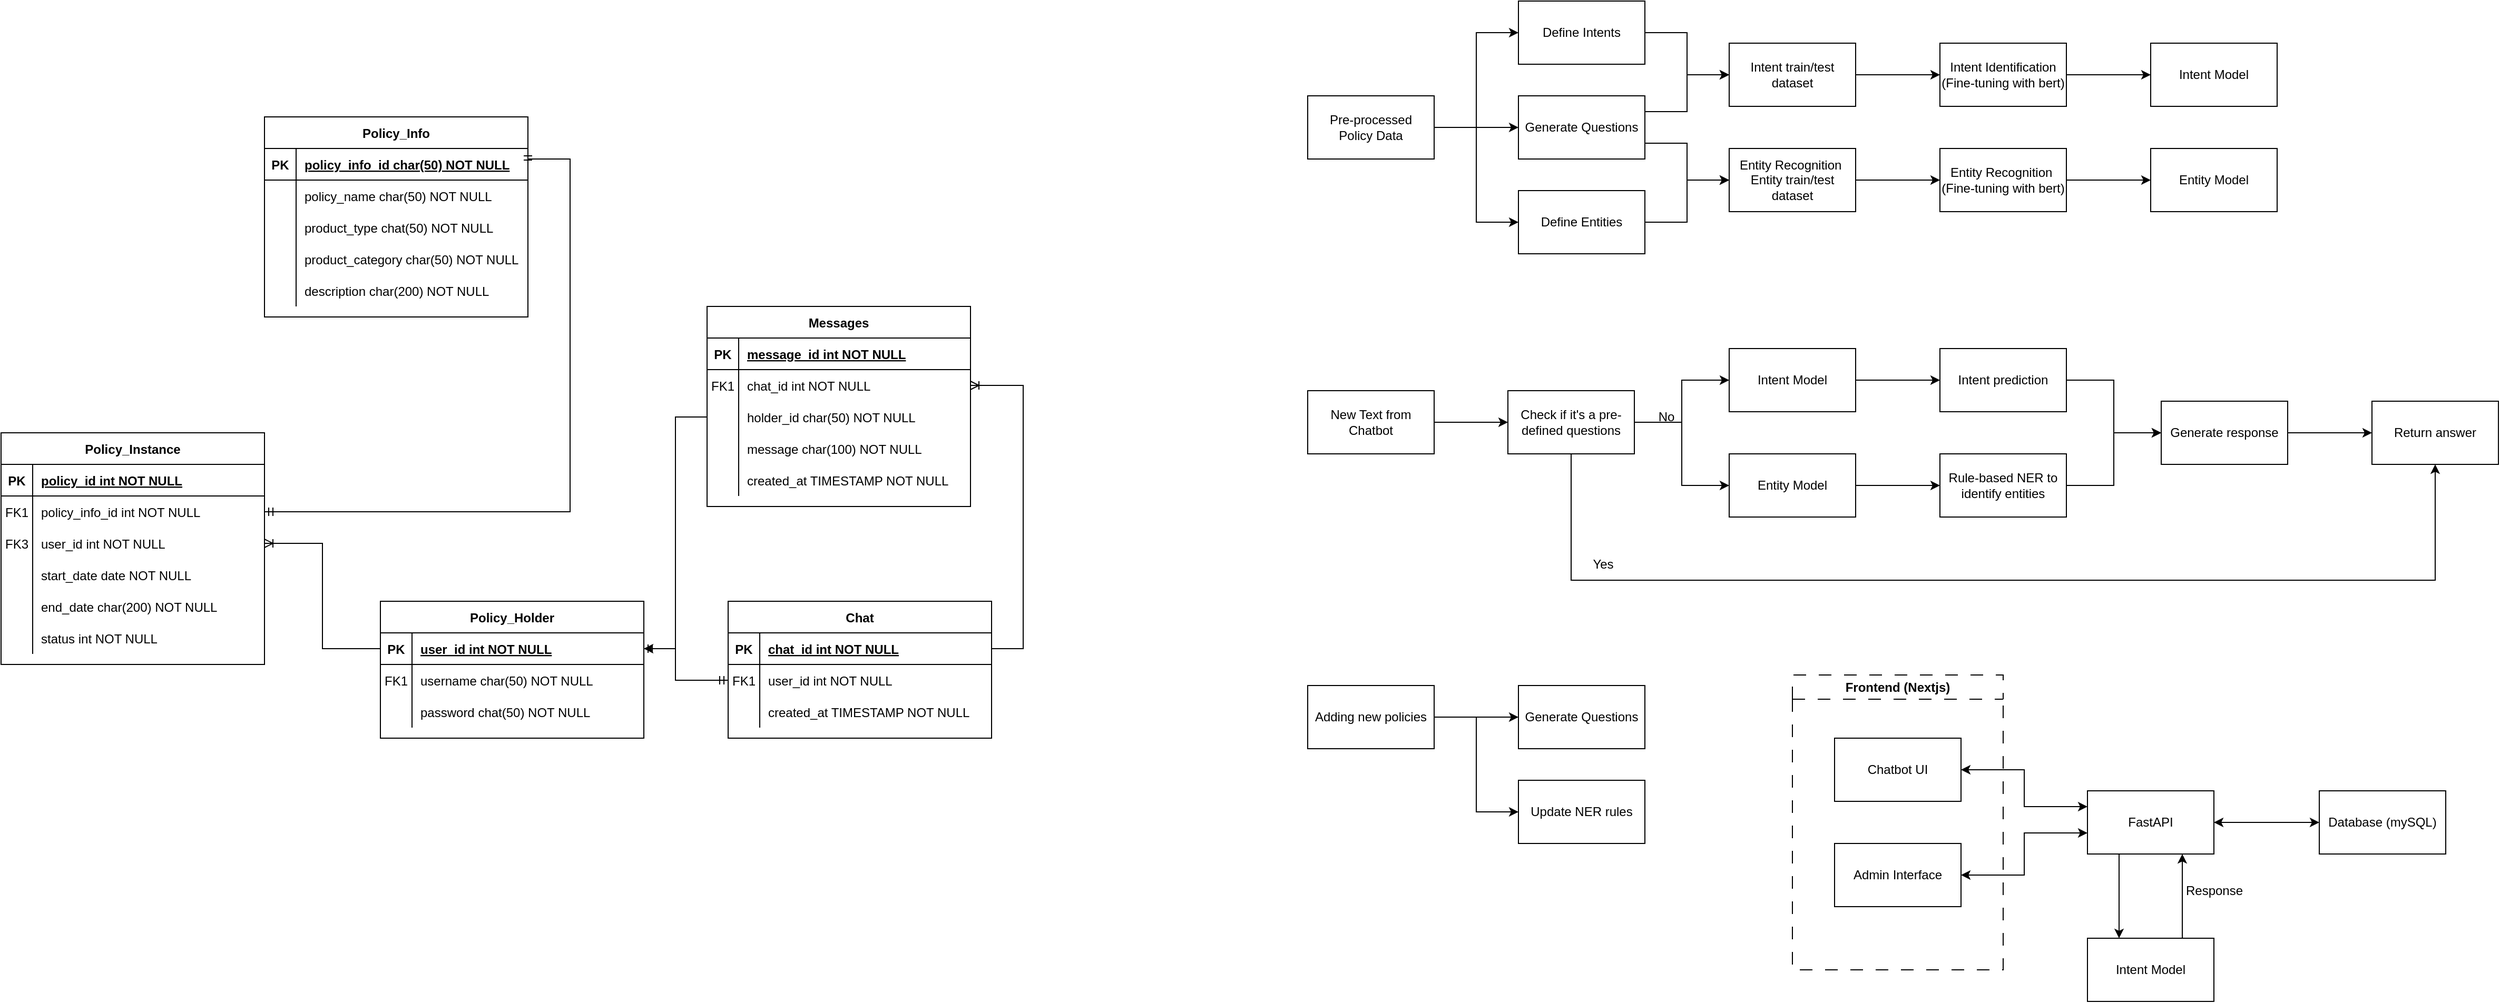 <mxfile version="24.6.4" type="device">
  <diagram id="R2lEEEUBdFMjLlhIrx00" name="Page-1">
    <mxGraphModel dx="1434" dy="884" grid="1" gridSize="10" guides="1" tooltips="1" connect="1" arrows="1" fold="1" page="1" pageScale="1" pageWidth="3300" pageHeight="4681" math="0" shadow="0" extFonts="Permanent Marker^https://fonts.googleapis.com/css?family=Permanent+Marker">
      <root>
        <mxCell id="0" />
        <mxCell id="1" parent="0" />
        <mxCell id="C-vyLk0tnHw3VtMMgP7b-2" value="Chat" style="shape=table;startSize=30;container=1;collapsible=1;childLayout=tableLayout;fixedRows=1;rowLines=0;fontStyle=1;align=center;resizeLast=1;" parent="1" vertex="1">
          <mxGeometry x="850" y="680" width="250" height="130" as="geometry" />
        </mxCell>
        <mxCell id="C-vyLk0tnHw3VtMMgP7b-3" value="" style="shape=partialRectangle;collapsible=0;dropTarget=0;pointerEvents=0;fillColor=none;points=[[0,0.5],[1,0.5]];portConstraint=eastwest;top=0;left=0;right=0;bottom=1;" parent="C-vyLk0tnHw3VtMMgP7b-2" vertex="1">
          <mxGeometry y="30" width="250" height="30" as="geometry" />
        </mxCell>
        <mxCell id="C-vyLk0tnHw3VtMMgP7b-4" value="PK" style="shape=partialRectangle;overflow=hidden;connectable=0;fillColor=none;top=0;left=0;bottom=0;right=0;fontStyle=1;" parent="C-vyLk0tnHw3VtMMgP7b-3" vertex="1">
          <mxGeometry width="30" height="30" as="geometry">
            <mxRectangle width="30" height="30" as="alternateBounds" />
          </mxGeometry>
        </mxCell>
        <mxCell id="C-vyLk0tnHw3VtMMgP7b-5" value="chat_id int NOT NULL " style="shape=partialRectangle;overflow=hidden;connectable=0;fillColor=none;top=0;left=0;bottom=0;right=0;align=left;spacingLeft=6;fontStyle=5;" parent="C-vyLk0tnHw3VtMMgP7b-3" vertex="1">
          <mxGeometry x="30" width="220" height="30" as="geometry">
            <mxRectangle width="220" height="30" as="alternateBounds" />
          </mxGeometry>
        </mxCell>
        <mxCell id="C-vyLk0tnHw3VtMMgP7b-6" value="" style="shape=partialRectangle;collapsible=0;dropTarget=0;pointerEvents=0;fillColor=none;points=[[0,0.5],[1,0.5]];portConstraint=eastwest;top=0;left=0;right=0;bottom=0;" parent="C-vyLk0tnHw3VtMMgP7b-2" vertex="1">
          <mxGeometry y="60" width="250" height="30" as="geometry" />
        </mxCell>
        <mxCell id="C-vyLk0tnHw3VtMMgP7b-7" value="FK1" style="shape=partialRectangle;overflow=hidden;connectable=0;fillColor=none;top=0;left=0;bottom=0;right=0;" parent="C-vyLk0tnHw3VtMMgP7b-6" vertex="1">
          <mxGeometry width="30" height="30" as="geometry">
            <mxRectangle width="30" height="30" as="alternateBounds" />
          </mxGeometry>
        </mxCell>
        <mxCell id="C-vyLk0tnHw3VtMMgP7b-8" value="user_id int NOT NULL" style="shape=partialRectangle;overflow=hidden;connectable=0;fillColor=none;top=0;left=0;bottom=0;right=0;align=left;spacingLeft=6;" parent="C-vyLk0tnHw3VtMMgP7b-6" vertex="1">
          <mxGeometry x="30" width="220" height="30" as="geometry">
            <mxRectangle width="220" height="30" as="alternateBounds" />
          </mxGeometry>
        </mxCell>
        <mxCell id="C-vyLk0tnHw3VtMMgP7b-9" value="" style="shape=partialRectangle;collapsible=0;dropTarget=0;pointerEvents=0;fillColor=none;points=[[0,0.5],[1,0.5]];portConstraint=eastwest;top=0;left=0;right=0;bottom=0;" parent="C-vyLk0tnHw3VtMMgP7b-2" vertex="1">
          <mxGeometry y="90" width="250" height="30" as="geometry" />
        </mxCell>
        <mxCell id="C-vyLk0tnHw3VtMMgP7b-10" value="" style="shape=partialRectangle;overflow=hidden;connectable=0;fillColor=none;top=0;left=0;bottom=0;right=0;" parent="C-vyLk0tnHw3VtMMgP7b-9" vertex="1">
          <mxGeometry width="30" height="30" as="geometry">
            <mxRectangle width="30" height="30" as="alternateBounds" />
          </mxGeometry>
        </mxCell>
        <mxCell id="C-vyLk0tnHw3VtMMgP7b-11" value="created_at TIMESTAMP NOT NULL" style="shape=partialRectangle;overflow=hidden;connectable=0;fillColor=none;top=0;left=0;bottom=0;right=0;align=left;spacingLeft=6;" parent="C-vyLk0tnHw3VtMMgP7b-9" vertex="1">
          <mxGeometry x="30" width="220" height="30" as="geometry">
            <mxRectangle width="220" height="30" as="alternateBounds" />
          </mxGeometry>
        </mxCell>
        <mxCell id="C-vyLk0tnHw3VtMMgP7b-13" value="Policy_Info" style="shape=table;startSize=30;container=1;collapsible=1;childLayout=tableLayout;fixedRows=1;rowLines=0;fontStyle=1;align=center;resizeLast=1;" parent="1" vertex="1">
          <mxGeometry x="410" y="220" width="250" height="190" as="geometry" />
        </mxCell>
        <mxCell id="C-vyLk0tnHw3VtMMgP7b-14" value="" style="shape=partialRectangle;collapsible=0;dropTarget=0;pointerEvents=0;fillColor=none;points=[[0,0.5],[1,0.5]];portConstraint=eastwest;top=0;left=0;right=0;bottom=1;" parent="C-vyLk0tnHw3VtMMgP7b-13" vertex="1">
          <mxGeometry y="30" width="250" height="30" as="geometry" />
        </mxCell>
        <mxCell id="C-vyLk0tnHw3VtMMgP7b-15" value="PK" style="shape=partialRectangle;overflow=hidden;connectable=0;fillColor=none;top=0;left=0;bottom=0;right=0;fontStyle=1;" parent="C-vyLk0tnHw3VtMMgP7b-14" vertex="1">
          <mxGeometry width="30" height="30" as="geometry">
            <mxRectangle width="30" height="30" as="alternateBounds" />
          </mxGeometry>
        </mxCell>
        <mxCell id="C-vyLk0tnHw3VtMMgP7b-16" value="policy_info_id char(50) NOT NULL " style="shape=partialRectangle;overflow=hidden;connectable=0;fillColor=none;top=0;left=0;bottom=0;right=0;align=left;spacingLeft=6;fontStyle=5;" parent="C-vyLk0tnHw3VtMMgP7b-14" vertex="1">
          <mxGeometry x="30" width="220" height="30" as="geometry">
            <mxRectangle width="220" height="30" as="alternateBounds" />
          </mxGeometry>
        </mxCell>
        <mxCell id="QQcWbSrSTYPWss5So1hY-4" value="" style="shape=partialRectangle;collapsible=0;dropTarget=0;pointerEvents=0;fillColor=none;points=[[0,0.5],[1,0.5]];portConstraint=eastwest;top=0;left=0;right=0;bottom=0;" parent="C-vyLk0tnHw3VtMMgP7b-13" vertex="1">
          <mxGeometry y="60" width="250" height="30" as="geometry" />
        </mxCell>
        <mxCell id="QQcWbSrSTYPWss5So1hY-5" value="" style="shape=partialRectangle;overflow=hidden;connectable=0;fillColor=none;top=0;left=0;bottom=0;right=0;" parent="QQcWbSrSTYPWss5So1hY-4" vertex="1">
          <mxGeometry width="30" height="30" as="geometry">
            <mxRectangle width="30" height="30" as="alternateBounds" />
          </mxGeometry>
        </mxCell>
        <mxCell id="QQcWbSrSTYPWss5So1hY-6" value="policy_name char(50) NOT NULL" style="shape=partialRectangle;overflow=hidden;connectable=0;fillColor=none;top=0;left=0;bottom=0;right=0;align=left;spacingLeft=6;" parent="QQcWbSrSTYPWss5So1hY-4" vertex="1">
          <mxGeometry x="30" width="220" height="30" as="geometry">
            <mxRectangle width="220" height="30" as="alternateBounds" />
          </mxGeometry>
        </mxCell>
        <mxCell id="8iIFc1JQpP_ODSv0tzht-44" value="" style="shape=partialRectangle;collapsible=0;dropTarget=0;pointerEvents=0;fillColor=none;points=[[0,0.5],[1,0.5]];portConstraint=eastwest;top=0;left=0;right=0;bottom=0;" parent="C-vyLk0tnHw3VtMMgP7b-13" vertex="1">
          <mxGeometry y="90" width="250" height="30" as="geometry" />
        </mxCell>
        <mxCell id="8iIFc1JQpP_ODSv0tzht-45" value="" style="shape=partialRectangle;overflow=hidden;connectable=0;fillColor=none;top=0;left=0;bottom=0;right=0;" parent="8iIFc1JQpP_ODSv0tzht-44" vertex="1">
          <mxGeometry width="30" height="30" as="geometry">
            <mxRectangle width="30" height="30" as="alternateBounds" />
          </mxGeometry>
        </mxCell>
        <mxCell id="8iIFc1JQpP_ODSv0tzht-46" value="product_type chat(50) NOT NULL" style="shape=partialRectangle;overflow=hidden;connectable=0;fillColor=none;top=0;left=0;bottom=0;right=0;align=left;spacingLeft=6;" parent="8iIFc1JQpP_ODSv0tzht-44" vertex="1">
          <mxGeometry x="30" width="220" height="30" as="geometry">
            <mxRectangle width="220" height="30" as="alternateBounds" />
          </mxGeometry>
        </mxCell>
        <mxCell id="C-vyLk0tnHw3VtMMgP7b-20" value="" style="shape=partialRectangle;collapsible=0;dropTarget=0;pointerEvents=0;fillColor=none;points=[[0,0.5],[1,0.5]];portConstraint=eastwest;top=0;left=0;right=0;bottom=0;" parent="C-vyLk0tnHw3VtMMgP7b-13" vertex="1">
          <mxGeometry y="120" width="250" height="30" as="geometry" />
        </mxCell>
        <mxCell id="C-vyLk0tnHw3VtMMgP7b-21" value="" style="shape=partialRectangle;overflow=hidden;connectable=0;fillColor=none;top=0;left=0;bottom=0;right=0;" parent="C-vyLk0tnHw3VtMMgP7b-20" vertex="1">
          <mxGeometry width="30" height="30" as="geometry">
            <mxRectangle width="30" height="30" as="alternateBounds" />
          </mxGeometry>
        </mxCell>
        <mxCell id="C-vyLk0tnHw3VtMMgP7b-22" value="product_category char(50) NOT NULL" style="shape=partialRectangle;overflow=hidden;connectable=0;fillColor=none;top=0;left=0;bottom=0;right=0;align=left;spacingLeft=6;" parent="C-vyLk0tnHw3VtMMgP7b-20" vertex="1">
          <mxGeometry x="30" width="220" height="30" as="geometry">
            <mxRectangle width="220" height="30" as="alternateBounds" />
          </mxGeometry>
        </mxCell>
        <mxCell id="QQcWbSrSTYPWss5So1hY-7" value="" style="shape=partialRectangle;collapsible=0;dropTarget=0;pointerEvents=0;fillColor=none;points=[[0,0.5],[1,0.5]];portConstraint=eastwest;top=0;left=0;right=0;bottom=0;" parent="C-vyLk0tnHw3VtMMgP7b-13" vertex="1">
          <mxGeometry y="150" width="250" height="30" as="geometry" />
        </mxCell>
        <mxCell id="QQcWbSrSTYPWss5So1hY-8" value="" style="shape=partialRectangle;overflow=hidden;connectable=0;fillColor=none;top=0;left=0;bottom=0;right=0;" parent="QQcWbSrSTYPWss5So1hY-7" vertex="1">
          <mxGeometry width="30" height="30" as="geometry">
            <mxRectangle width="30" height="30" as="alternateBounds" />
          </mxGeometry>
        </mxCell>
        <mxCell id="QQcWbSrSTYPWss5So1hY-9" value="description char(200) NOT NULL" style="shape=partialRectangle;overflow=hidden;connectable=0;fillColor=none;top=0;left=0;bottom=0;right=0;align=left;spacingLeft=6;" parent="QQcWbSrSTYPWss5So1hY-7" vertex="1">
          <mxGeometry x="30" width="220" height="30" as="geometry">
            <mxRectangle width="220" height="30" as="alternateBounds" />
          </mxGeometry>
        </mxCell>
        <mxCell id="QQcWbSrSTYPWss5So1hY-76" value="Policy_Instance" style="shape=table;startSize=30;container=1;collapsible=1;childLayout=tableLayout;fixedRows=1;rowLines=0;fontStyle=1;align=center;resizeLast=1;" parent="1" vertex="1">
          <mxGeometry x="160" y="520" width="250" height="220" as="geometry" />
        </mxCell>
        <mxCell id="QQcWbSrSTYPWss5So1hY-77" value="" style="shape=partialRectangle;collapsible=0;dropTarget=0;pointerEvents=0;fillColor=none;points=[[0,0.5],[1,0.5]];portConstraint=eastwest;top=0;left=0;right=0;bottom=1;" parent="QQcWbSrSTYPWss5So1hY-76" vertex="1">
          <mxGeometry y="30" width="250" height="30" as="geometry" />
        </mxCell>
        <mxCell id="QQcWbSrSTYPWss5So1hY-78" value="PK" style="shape=partialRectangle;overflow=hidden;connectable=0;fillColor=none;top=0;left=0;bottom=0;right=0;fontStyle=1;" parent="QQcWbSrSTYPWss5So1hY-77" vertex="1">
          <mxGeometry width="30" height="30" as="geometry">
            <mxRectangle width="30" height="30" as="alternateBounds" />
          </mxGeometry>
        </mxCell>
        <mxCell id="QQcWbSrSTYPWss5So1hY-79" value="policy_id int NOT NULL " style="shape=partialRectangle;overflow=hidden;connectable=0;fillColor=none;top=0;left=0;bottom=0;right=0;align=left;spacingLeft=6;fontStyle=5;" parent="QQcWbSrSTYPWss5So1hY-77" vertex="1">
          <mxGeometry x="30" width="220" height="30" as="geometry">
            <mxRectangle width="220" height="30" as="alternateBounds" />
          </mxGeometry>
        </mxCell>
        <mxCell id="QQcWbSrSTYPWss5So1hY-80" value="" style="shape=partialRectangle;collapsible=0;dropTarget=0;pointerEvents=0;fillColor=none;points=[[0,0.5],[1,0.5]];portConstraint=eastwest;top=0;left=0;right=0;bottom=0;" parent="QQcWbSrSTYPWss5So1hY-76" vertex="1">
          <mxGeometry y="60" width="250" height="30" as="geometry" />
        </mxCell>
        <mxCell id="QQcWbSrSTYPWss5So1hY-81" value="FK1" style="shape=partialRectangle;overflow=hidden;connectable=0;fillColor=none;top=0;left=0;bottom=0;right=0;" parent="QQcWbSrSTYPWss5So1hY-80" vertex="1">
          <mxGeometry width="30" height="30" as="geometry">
            <mxRectangle width="30" height="30" as="alternateBounds" />
          </mxGeometry>
        </mxCell>
        <mxCell id="QQcWbSrSTYPWss5So1hY-82" value="policy_info_id int NOT NULL" style="shape=partialRectangle;overflow=hidden;connectable=0;fillColor=none;top=0;left=0;bottom=0;right=0;align=left;spacingLeft=6;" parent="QQcWbSrSTYPWss5So1hY-80" vertex="1">
          <mxGeometry x="30" width="220" height="30" as="geometry">
            <mxRectangle width="220" height="30" as="alternateBounds" />
          </mxGeometry>
        </mxCell>
        <mxCell id="QQcWbSrSTYPWss5So1hY-95" value="" style="shape=partialRectangle;collapsible=0;dropTarget=0;pointerEvents=0;fillColor=none;points=[[0,0.5],[1,0.5]];portConstraint=eastwest;top=0;left=0;right=0;bottom=0;" parent="QQcWbSrSTYPWss5So1hY-76" vertex="1">
          <mxGeometry y="90" width="250" height="30" as="geometry" />
        </mxCell>
        <mxCell id="QQcWbSrSTYPWss5So1hY-96" value="FK3" style="shape=partialRectangle;overflow=hidden;connectable=0;fillColor=none;top=0;left=0;bottom=0;right=0;" parent="QQcWbSrSTYPWss5So1hY-95" vertex="1">
          <mxGeometry width="30" height="30" as="geometry">
            <mxRectangle width="30" height="30" as="alternateBounds" />
          </mxGeometry>
        </mxCell>
        <mxCell id="QQcWbSrSTYPWss5So1hY-97" value="user_id int NOT NULL" style="shape=partialRectangle;overflow=hidden;connectable=0;fillColor=none;top=0;left=0;bottom=0;right=0;align=left;spacingLeft=6;" parent="QQcWbSrSTYPWss5So1hY-95" vertex="1">
          <mxGeometry x="30" width="220" height="30" as="geometry">
            <mxRectangle width="220" height="30" as="alternateBounds" />
          </mxGeometry>
        </mxCell>
        <mxCell id="QQcWbSrSTYPWss5So1hY-86" value="" style="shape=partialRectangle;collapsible=0;dropTarget=0;pointerEvents=0;fillColor=none;points=[[0,0.5],[1,0.5]];portConstraint=eastwest;top=0;left=0;right=0;bottom=0;" parent="QQcWbSrSTYPWss5So1hY-76" vertex="1">
          <mxGeometry y="120" width="250" height="30" as="geometry" />
        </mxCell>
        <mxCell id="QQcWbSrSTYPWss5So1hY-87" value="" style="shape=partialRectangle;overflow=hidden;connectable=0;fillColor=none;top=0;left=0;bottom=0;right=0;" parent="QQcWbSrSTYPWss5So1hY-86" vertex="1">
          <mxGeometry width="30" height="30" as="geometry">
            <mxRectangle width="30" height="30" as="alternateBounds" />
          </mxGeometry>
        </mxCell>
        <mxCell id="QQcWbSrSTYPWss5So1hY-88" value="start_date date NOT NULL" style="shape=partialRectangle;overflow=hidden;connectable=0;fillColor=none;top=0;left=0;bottom=0;right=0;align=left;spacingLeft=6;" parent="QQcWbSrSTYPWss5So1hY-86" vertex="1">
          <mxGeometry x="30" width="220" height="30" as="geometry">
            <mxRectangle width="220" height="30" as="alternateBounds" />
          </mxGeometry>
        </mxCell>
        <mxCell id="QQcWbSrSTYPWss5So1hY-89" value="" style="shape=partialRectangle;collapsible=0;dropTarget=0;pointerEvents=0;fillColor=none;points=[[0,0.5],[1,0.5]];portConstraint=eastwest;top=0;left=0;right=0;bottom=0;" parent="QQcWbSrSTYPWss5So1hY-76" vertex="1">
          <mxGeometry y="150" width="250" height="30" as="geometry" />
        </mxCell>
        <mxCell id="QQcWbSrSTYPWss5So1hY-90" value="" style="shape=partialRectangle;overflow=hidden;connectable=0;fillColor=none;top=0;left=0;bottom=0;right=0;" parent="QQcWbSrSTYPWss5So1hY-89" vertex="1">
          <mxGeometry width="30" height="30" as="geometry">
            <mxRectangle width="30" height="30" as="alternateBounds" />
          </mxGeometry>
        </mxCell>
        <mxCell id="QQcWbSrSTYPWss5So1hY-91" value="end_date char(200) NOT NULL" style="shape=partialRectangle;overflow=hidden;connectable=0;fillColor=none;top=0;left=0;bottom=0;right=0;align=left;spacingLeft=6;" parent="QQcWbSrSTYPWss5So1hY-89" vertex="1">
          <mxGeometry x="30" width="220" height="30" as="geometry">
            <mxRectangle width="220" height="30" as="alternateBounds" />
          </mxGeometry>
        </mxCell>
        <mxCell id="QQcWbSrSTYPWss5So1hY-92" value="" style="shape=partialRectangle;collapsible=0;dropTarget=0;pointerEvents=0;fillColor=none;points=[[0,0.5],[1,0.5]];portConstraint=eastwest;top=0;left=0;right=0;bottom=0;" parent="QQcWbSrSTYPWss5So1hY-76" vertex="1">
          <mxGeometry y="180" width="250" height="30" as="geometry" />
        </mxCell>
        <mxCell id="QQcWbSrSTYPWss5So1hY-93" value="" style="shape=partialRectangle;overflow=hidden;connectable=0;fillColor=none;top=0;left=0;bottom=0;right=0;" parent="QQcWbSrSTYPWss5So1hY-92" vertex="1">
          <mxGeometry width="30" height="30" as="geometry">
            <mxRectangle width="30" height="30" as="alternateBounds" />
          </mxGeometry>
        </mxCell>
        <mxCell id="QQcWbSrSTYPWss5So1hY-94" value="status int NOT NULL" style="shape=partialRectangle;overflow=hidden;connectable=0;fillColor=none;top=0;left=0;bottom=0;right=0;align=left;spacingLeft=6;" parent="QQcWbSrSTYPWss5So1hY-92" vertex="1">
          <mxGeometry x="30" width="220" height="30" as="geometry">
            <mxRectangle width="220" height="30" as="alternateBounds" />
          </mxGeometry>
        </mxCell>
        <mxCell id="QQcWbSrSTYPWss5So1hY-98" value="Policy_Holder" style="shape=table;startSize=30;container=1;collapsible=1;childLayout=tableLayout;fixedRows=1;rowLines=0;fontStyle=1;align=center;resizeLast=1;" parent="1" vertex="1">
          <mxGeometry x="520" y="680" width="250" height="130" as="geometry" />
        </mxCell>
        <mxCell id="QQcWbSrSTYPWss5So1hY-99" value="" style="shape=partialRectangle;collapsible=0;dropTarget=0;pointerEvents=0;fillColor=none;points=[[0,0.5],[1,0.5]];portConstraint=eastwest;top=0;left=0;right=0;bottom=1;" parent="QQcWbSrSTYPWss5So1hY-98" vertex="1">
          <mxGeometry y="30" width="250" height="30" as="geometry" />
        </mxCell>
        <mxCell id="QQcWbSrSTYPWss5So1hY-100" value="PK" style="shape=partialRectangle;overflow=hidden;connectable=0;fillColor=none;top=0;left=0;bottom=0;right=0;fontStyle=1;" parent="QQcWbSrSTYPWss5So1hY-99" vertex="1">
          <mxGeometry width="30" height="30" as="geometry">
            <mxRectangle width="30" height="30" as="alternateBounds" />
          </mxGeometry>
        </mxCell>
        <mxCell id="QQcWbSrSTYPWss5So1hY-101" value="user_id int NOT NULL " style="shape=partialRectangle;overflow=hidden;connectable=0;fillColor=none;top=0;left=0;bottom=0;right=0;align=left;spacingLeft=6;fontStyle=5;" parent="QQcWbSrSTYPWss5So1hY-99" vertex="1">
          <mxGeometry x="30" width="220" height="30" as="geometry">
            <mxRectangle width="220" height="30" as="alternateBounds" />
          </mxGeometry>
        </mxCell>
        <mxCell id="QQcWbSrSTYPWss5So1hY-102" value="" style="shape=partialRectangle;collapsible=0;dropTarget=0;pointerEvents=0;fillColor=none;points=[[0,0.5],[1,0.5]];portConstraint=eastwest;top=0;left=0;right=0;bottom=0;" parent="QQcWbSrSTYPWss5So1hY-98" vertex="1">
          <mxGeometry y="60" width="250" height="30" as="geometry" />
        </mxCell>
        <mxCell id="QQcWbSrSTYPWss5So1hY-103" value="FK1" style="shape=partialRectangle;overflow=hidden;connectable=0;fillColor=none;top=0;left=0;bottom=0;right=0;" parent="QQcWbSrSTYPWss5So1hY-102" vertex="1">
          <mxGeometry width="30" height="30" as="geometry">
            <mxRectangle width="30" height="30" as="alternateBounds" />
          </mxGeometry>
        </mxCell>
        <mxCell id="QQcWbSrSTYPWss5So1hY-104" value="username char(50) NOT NULL" style="shape=partialRectangle;overflow=hidden;connectable=0;fillColor=none;top=0;left=0;bottom=0;right=0;align=left;spacingLeft=6;" parent="QQcWbSrSTYPWss5So1hY-102" vertex="1">
          <mxGeometry x="30" width="220" height="30" as="geometry">
            <mxRectangle width="220" height="30" as="alternateBounds" />
          </mxGeometry>
        </mxCell>
        <mxCell id="QQcWbSrSTYPWss5So1hY-105" value="" style="shape=partialRectangle;collapsible=0;dropTarget=0;pointerEvents=0;fillColor=none;points=[[0,0.5],[1,0.5]];portConstraint=eastwest;top=0;left=0;right=0;bottom=0;" parent="QQcWbSrSTYPWss5So1hY-98" vertex="1">
          <mxGeometry y="90" width="250" height="30" as="geometry" />
        </mxCell>
        <mxCell id="QQcWbSrSTYPWss5So1hY-106" value="" style="shape=partialRectangle;overflow=hidden;connectable=0;fillColor=none;top=0;left=0;bottom=0;right=0;" parent="QQcWbSrSTYPWss5So1hY-105" vertex="1">
          <mxGeometry width="30" height="30" as="geometry">
            <mxRectangle width="30" height="30" as="alternateBounds" />
          </mxGeometry>
        </mxCell>
        <mxCell id="QQcWbSrSTYPWss5So1hY-107" value="password chat(50) NOT NULL" style="shape=partialRectangle;overflow=hidden;connectable=0;fillColor=none;top=0;left=0;bottom=0;right=0;align=left;spacingLeft=6;" parent="QQcWbSrSTYPWss5So1hY-105" vertex="1">
          <mxGeometry x="30" width="220" height="30" as="geometry">
            <mxRectangle width="220" height="30" as="alternateBounds" />
          </mxGeometry>
        </mxCell>
        <mxCell id="QQcWbSrSTYPWss5So1hY-122" value="" style="edgeStyle=orthogonalEdgeStyle;fontSize=12;html=1;endArrow=ERmandOne;startArrow=ERmandOne;rounded=0;entryX=1;entryY=0.5;entryDx=0;entryDy=0;exitX=1;exitY=0.5;exitDx=0;exitDy=0;" parent="1" source="QQcWbSrSTYPWss5So1hY-80" target="C-vyLk0tnHw3VtMMgP7b-14" edge="1">
          <mxGeometry width="100" height="100" relative="1" as="geometry">
            <mxPoint x="560" y="610" as="sourcePoint" />
            <mxPoint x="520" y="480" as="targetPoint" />
            <Array as="points">
              <mxPoint x="700" y="595" />
              <mxPoint x="700" y="260" />
              <mxPoint x="660" y="260" />
            </Array>
          </mxGeometry>
        </mxCell>
        <mxCell id="QQcWbSrSTYPWss5So1hY-127" value="" style="edgeStyle=orthogonalEdgeStyle;fontSize=12;html=1;endArrow=ERoneToMany;rounded=0;exitX=0;exitY=0.5;exitDx=0;exitDy=0;entryX=1;entryY=0.5;entryDx=0;entryDy=0;" parent="1" source="QQcWbSrSTYPWss5So1hY-99" target="QQcWbSrSTYPWss5So1hY-95" edge="1">
          <mxGeometry width="100" height="100" relative="1" as="geometry">
            <mxPoint x="830" y="550" as="sourcePoint" />
            <mxPoint x="520" y="480" as="targetPoint" />
          </mxGeometry>
        </mxCell>
        <mxCell id="QQcWbSrSTYPWss5So1hY-129" value="Messages" style="shape=table;startSize=30;container=1;collapsible=1;childLayout=tableLayout;fixedRows=1;rowLines=0;fontStyle=1;align=center;resizeLast=1;" parent="1" vertex="1">
          <mxGeometry x="830" y="400" width="250" height="190" as="geometry" />
        </mxCell>
        <mxCell id="QQcWbSrSTYPWss5So1hY-130" value="" style="shape=partialRectangle;collapsible=0;dropTarget=0;pointerEvents=0;fillColor=none;points=[[0,0.5],[1,0.5]];portConstraint=eastwest;top=0;left=0;right=0;bottom=1;" parent="QQcWbSrSTYPWss5So1hY-129" vertex="1">
          <mxGeometry y="30" width="250" height="30" as="geometry" />
        </mxCell>
        <mxCell id="QQcWbSrSTYPWss5So1hY-131" value="PK" style="shape=partialRectangle;overflow=hidden;connectable=0;fillColor=none;top=0;left=0;bottom=0;right=0;fontStyle=1;" parent="QQcWbSrSTYPWss5So1hY-130" vertex="1">
          <mxGeometry width="30" height="30" as="geometry">
            <mxRectangle width="30" height="30" as="alternateBounds" />
          </mxGeometry>
        </mxCell>
        <mxCell id="QQcWbSrSTYPWss5So1hY-132" value="message_id int NOT NULL " style="shape=partialRectangle;overflow=hidden;connectable=0;fillColor=none;top=0;left=0;bottom=0;right=0;align=left;spacingLeft=6;fontStyle=5;" parent="QQcWbSrSTYPWss5So1hY-130" vertex="1">
          <mxGeometry x="30" width="220" height="30" as="geometry">
            <mxRectangle width="220" height="30" as="alternateBounds" />
          </mxGeometry>
        </mxCell>
        <mxCell id="QQcWbSrSTYPWss5So1hY-139" value="" style="shape=partialRectangle;collapsible=0;dropTarget=0;pointerEvents=0;fillColor=none;points=[[0,0.5],[1,0.5]];portConstraint=eastwest;top=0;left=0;right=0;bottom=0;" parent="QQcWbSrSTYPWss5So1hY-129" vertex="1">
          <mxGeometry y="60" width="250" height="30" as="geometry" />
        </mxCell>
        <mxCell id="QQcWbSrSTYPWss5So1hY-140" value="FK1" style="shape=partialRectangle;overflow=hidden;connectable=0;fillColor=none;top=0;left=0;bottom=0;right=0;" parent="QQcWbSrSTYPWss5So1hY-139" vertex="1">
          <mxGeometry width="30" height="30" as="geometry">
            <mxRectangle width="30" height="30" as="alternateBounds" />
          </mxGeometry>
        </mxCell>
        <mxCell id="QQcWbSrSTYPWss5So1hY-141" value="chat_id int NOT NULL" style="shape=partialRectangle;overflow=hidden;connectable=0;fillColor=none;top=0;left=0;bottom=0;right=0;align=left;spacingLeft=6;" parent="QQcWbSrSTYPWss5So1hY-139" vertex="1">
          <mxGeometry x="30" width="220" height="30" as="geometry">
            <mxRectangle width="220" height="30" as="alternateBounds" />
          </mxGeometry>
        </mxCell>
        <mxCell id="fQCCqP_j_ZcTPxYdWNwy-1" value="" style="shape=partialRectangle;collapsible=0;dropTarget=0;pointerEvents=0;fillColor=none;points=[[0,0.5],[1,0.5]];portConstraint=eastwest;top=0;left=0;right=0;bottom=0;" parent="QQcWbSrSTYPWss5So1hY-129" vertex="1">
          <mxGeometry y="90" width="250" height="30" as="geometry" />
        </mxCell>
        <mxCell id="fQCCqP_j_ZcTPxYdWNwy-2" value="" style="shape=partialRectangle;overflow=hidden;connectable=0;fillColor=none;top=0;left=0;bottom=0;right=0;" parent="fQCCqP_j_ZcTPxYdWNwy-1" vertex="1">
          <mxGeometry width="30" height="30" as="geometry">
            <mxRectangle width="30" height="30" as="alternateBounds" />
          </mxGeometry>
        </mxCell>
        <mxCell id="fQCCqP_j_ZcTPxYdWNwy-3" value="holder_id char(50) NOT NULL" style="shape=partialRectangle;overflow=hidden;connectable=0;fillColor=none;top=0;left=0;bottom=0;right=0;align=left;spacingLeft=6;" parent="fQCCqP_j_ZcTPxYdWNwy-1" vertex="1">
          <mxGeometry x="30" width="220" height="30" as="geometry">
            <mxRectangle width="220" height="30" as="alternateBounds" />
          </mxGeometry>
        </mxCell>
        <mxCell id="QQcWbSrSTYPWss5So1hY-147" value="" style="shape=partialRectangle;collapsible=0;dropTarget=0;pointerEvents=0;fillColor=none;points=[[0,0.5],[1,0.5]];portConstraint=eastwest;top=0;left=0;right=0;bottom=0;" parent="QQcWbSrSTYPWss5So1hY-129" vertex="1">
          <mxGeometry y="120" width="250" height="30" as="geometry" />
        </mxCell>
        <mxCell id="QQcWbSrSTYPWss5So1hY-148" value="" style="shape=partialRectangle;overflow=hidden;connectable=0;fillColor=none;top=0;left=0;bottom=0;right=0;" parent="QQcWbSrSTYPWss5So1hY-147" vertex="1">
          <mxGeometry width="30" height="30" as="geometry">
            <mxRectangle width="30" height="30" as="alternateBounds" />
          </mxGeometry>
        </mxCell>
        <mxCell id="QQcWbSrSTYPWss5So1hY-149" value="message char(100) NOT NULL" style="shape=partialRectangle;overflow=hidden;connectable=0;fillColor=none;top=0;left=0;bottom=0;right=0;align=left;spacingLeft=6;" parent="QQcWbSrSTYPWss5So1hY-147" vertex="1">
          <mxGeometry x="30" width="220" height="30" as="geometry">
            <mxRectangle width="220" height="30" as="alternateBounds" />
          </mxGeometry>
        </mxCell>
        <mxCell id="QQcWbSrSTYPWss5So1hY-144" value="" style="shape=partialRectangle;collapsible=0;dropTarget=0;pointerEvents=0;fillColor=none;points=[[0,0.5],[1,0.5]];portConstraint=eastwest;top=0;left=0;right=0;bottom=0;" parent="QQcWbSrSTYPWss5So1hY-129" vertex="1">
          <mxGeometry y="150" width="250" height="30" as="geometry" />
        </mxCell>
        <mxCell id="QQcWbSrSTYPWss5So1hY-145" value="" style="shape=partialRectangle;overflow=hidden;connectable=0;fillColor=none;top=0;left=0;bottom=0;right=0;" parent="QQcWbSrSTYPWss5So1hY-144" vertex="1">
          <mxGeometry width="30" height="30" as="geometry">
            <mxRectangle width="30" height="30" as="alternateBounds" />
          </mxGeometry>
        </mxCell>
        <mxCell id="QQcWbSrSTYPWss5So1hY-146" value="created_at TIMESTAMP NOT NULL" style="shape=partialRectangle;overflow=hidden;connectable=0;fillColor=none;top=0;left=0;bottom=0;right=0;align=left;spacingLeft=6;" parent="QQcWbSrSTYPWss5So1hY-144" vertex="1">
          <mxGeometry x="30" width="220" height="30" as="geometry">
            <mxRectangle width="220" height="30" as="alternateBounds" />
          </mxGeometry>
        </mxCell>
        <mxCell id="QQcWbSrSTYPWss5So1hY-142" value="" style="edgeStyle=orthogonalEdgeStyle;fontSize=12;html=1;endArrow=ERmandOne;startArrow=ERmandOne;rounded=0;entryX=0;entryY=0.5;entryDx=0;entryDy=0;exitX=1;exitY=0.5;exitDx=0;exitDy=0;" parent="1" source="QQcWbSrSTYPWss5So1hY-99" target="C-vyLk0tnHw3VtMMgP7b-6" edge="1">
          <mxGeometry width="100" height="100" relative="1" as="geometry">
            <mxPoint x="420" y="580" as="sourcePoint" />
            <mxPoint x="1060" y="195" as="targetPoint" />
            <Array as="points">
              <mxPoint x="800" y="725" />
              <mxPoint x="800" y="755" />
            </Array>
          </mxGeometry>
        </mxCell>
        <mxCell id="QQcWbSrSTYPWss5So1hY-150" value="" style="edgeStyle=orthogonalEdgeStyle;fontSize=12;html=1;endArrow=ERoneToMany;rounded=0;exitX=1;exitY=0.5;exitDx=0;exitDy=0;entryX=1;entryY=0.5;entryDx=0;entryDy=0;" parent="1" source="C-vyLk0tnHw3VtMMgP7b-3" target="QQcWbSrSTYPWss5So1hY-139" edge="1">
          <mxGeometry width="100" height="100" relative="1" as="geometry">
            <mxPoint x="900" y="590" as="sourcePoint" />
            <mxPoint x="1000" y="490" as="targetPoint" />
            <Array as="points">
              <mxPoint x="1130" y="725" />
              <mxPoint x="1130" y="475" />
            </Array>
          </mxGeometry>
        </mxCell>
        <mxCell id="8iIFc1JQpP_ODSv0tzht-2" value="Frontend (Nextjs)" style="swimlane;whiteSpace=wrap;html=1;dashed=1;dashPattern=12 12;" parent="1" vertex="1">
          <mxGeometry x="1860" y="750" width="200" height="280" as="geometry" />
        </mxCell>
        <mxCell id="8iIFc1JQpP_ODSv0tzht-22" style="edgeStyle=orthogonalEdgeStyle;rounded=0;orthogonalLoop=1;jettySize=auto;html=1;exitX=0;exitY=0.5;exitDx=0;exitDy=0;entryX=1;entryY=0.5;entryDx=0;entryDy=0;" parent="1" source="fQCCqP_j_ZcTPxYdWNwy-1" target="QQcWbSrSTYPWss5So1hY-99" edge="1">
          <mxGeometry relative="1" as="geometry" />
        </mxCell>
        <mxCell id="d0eRlQI1glkHsww36Bxy-21" value="" style="edgeStyle=orthogonalEdgeStyle;rounded=0;orthogonalLoop=1;jettySize=auto;html=1;" edge="1" parent="1" source="d0eRlQI1glkHsww36Bxy-1" target="d0eRlQI1glkHsww36Bxy-20">
          <mxGeometry relative="1" as="geometry" />
        </mxCell>
        <mxCell id="d0eRlQI1glkHsww36Bxy-1" value="Intent train/test dataset" style="rounded=0;whiteSpace=wrap;html=1;" vertex="1" parent="1">
          <mxGeometry x="1800" y="150" width="120" height="60" as="geometry" />
        </mxCell>
        <mxCell id="d0eRlQI1glkHsww36Bxy-23" value="" style="edgeStyle=orthogonalEdgeStyle;rounded=0;orthogonalLoop=1;jettySize=auto;html=1;" edge="1" parent="1" source="d0eRlQI1glkHsww36Bxy-2" target="d0eRlQI1glkHsww36Bxy-22">
          <mxGeometry relative="1" as="geometry" />
        </mxCell>
        <mxCell id="d0eRlQI1glkHsww36Bxy-2" value="Entity Recognition&amp;nbsp;&lt;br&gt;Entity train/test dataset" style="rounded=0;whiteSpace=wrap;html=1;" vertex="1" parent="1">
          <mxGeometry x="1800" y="250" width="120" height="60" as="geometry" />
        </mxCell>
        <mxCell id="d0eRlQI1glkHsww36Bxy-15" style="edgeStyle=orthogonalEdgeStyle;rounded=0;orthogonalLoop=1;jettySize=auto;html=1;entryX=0;entryY=0.5;entryDx=0;entryDy=0;exitX=1;exitY=0.25;exitDx=0;exitDy=0;" edge="1" parent="1" source="d0eRlQI1glkHsww36Bxy-3" target="d0eRlQI1glkHsww36Bxy-1">
          <mxGeometry relative="1" as="geometry" />
        </mxCell>
        <mxCell id="d0eRlQI1glkHsww36Bxy-19" style="edgeStyle=orthogonalEdgeStyle;rounded=0;orthogonalLoop=1;jettySize=auto;html=1;exitX=1;exitY=0.75;exitDx=0;exitDy=0;entryX=0;entryY=0.5;entryDx=0;entryDy=0;" edge="1" parent="1" source="d0eRlQI1glkHsww36Bxy-3" target="d0eRlQI1glkHsww36Bxy-2">
          <mxGeometry relative="1" as="geometry" />
        </mxCell>
        <mxCell id="d0eRlQI1glkHsww36Bxy-3" value="Generate Questions" style="rounded=0;whiteSpace=wrap;html=1;" vertex="1" parent="1">
          <mxGeometry x="1600" y="200" width="120" height="60" as="geometry" />
        </mxCell>
        <mxCell id="d0eRlQI1glkHsww36Bxy-6" value="" style="edgeStyle=orthogonalEdgeStyle;rounded=0;orthogonalLoop=1;jettySize=auto;html=1;entryX=0;entryY=0.5;entryDx=0;entryDy=0;" edge="1" parent="1" source="d0eRlQI1glkHsww36Bxy-4" target="d0eRlQI1glkHsww36Bxy-5">
          <mxGeometry relative="1" as="geometry" />
        </mxCell>
        <mxCell id="d0eRlQI1glkHsww36Bxy-9" style="edgeStyle=orthogonalEdgeStyle;rounded=0;orthogonalLoop=1;jettySize=auto;html=1;exitX=1;exitY=0.5;exitDx=0;exitDy=0;entryX=0;entryY=0.5;entryDx=0;entryDy=0;" edge="1" parent="1" source="d0eRlQI1glkHsww36Bxy-4" target="d0eRlQI1glkHsww36Bxy-3">
          <mxGeometry relative="1" as="geometry">
            <Array as="points">
              <mxPoint x="1530" y="230" />
              <mxPoint x="1530" y="230" />
            </Array>
          </mxGeometry>
        </mxCell>
        <mxCell id="d0eRlQI1glkHsww36Bxy-13" value="" style="edgeStyle=orthogonalEdgeStyle;rounded=0;orthogonalLoop=1;jettySize=auto;html=1;entryX=0;entryY=0.5;entryDx=0;entryDy=0;" edge="1" parent="1" source="d0eRlQI1glkHsww36Bxy-4" target="d0eRlQI1glkHsww36Bxy-12">
          <mxGeometry relative="1" as="geometry" />
        </mxCell>
        <mxCell id="d0eRlQI1glkHsww36Bxy-4" value="Pre-processed &lt;br&gt;&lt;div&gt;Policy Data&lt;/div&gt;" style="rounded=0;whiteSpace=wrap;html=1;" vertex="1" parent="1">
          <mxGeometry x="1400" y="200" width="120" height="60" as="geometry" />
        </mxCell>
        <mxCell id="d0eRlQI1glkHsww36Bxy-18" style="edgeStyle=orthogonalEdgeStyle;rounded=0;orthogonalLoop=1;jettySize=auto;html=1;exitX=1;exitY=0.5;exitDx=0;exitDy=0;entryX=0;entryY=0.5;entryDx=0;entryDy=0;" edge="1" parent="1" source="d0eRlQI1glkHsww36Bxy-5" target="d0eRlQI1glkHsww36Bxy-1">
          <mxGeometry relative="1" as="geometry" />
        </mxCell>
        <mxCell id="d0eRlQI1glkHsww36Bxy-5" value="Define Intents" style="rounded=0;whiteSpace=wrap;html=1;" vertex="1" parent="1">
          <mxGeometry x="1600" y="110" width="120" height="60" as="geometry" />
        </mxCell>
        <mxCell id="d0eRlQI1glkHsww36Bxy-14" style="edgeStyle=orthogonalEdgeStyle;rounded=0;orthogonalLoop=1;jettySize=auto;html=1;" edge="1" parent="1" source="d0eRlQI1glkHsww36Bxy-12" target="d0eRlQI1glkHsww36Bxy-2">
          <mxGeometry relative="1" as="geometry" />
        </mxCell>
        <mxCell id="d0eRlQI1glkHsww36Bxy-12" value="Define Entities" style="rounded=0;whiteSpace=wrap;html=1;" vertex="1" parent="1">
          <mxGeometry x="1600" y="290" width="120" height="60" as="geometry" />
        </mxCell>
        <mxCell id="d0eRlQI1glkHsww36Bxy-26" value="" style="edgeStyle=orthogonalEdgeStyle;rounded=0;orthogonalLoop=1;jettySize=auto;html=1;" edge="1" parent="1" source="d0eRlQI1glkHsww36Bxy-20" target="d0eRlQI1glkHsww36Bxy-25">
          <mxGeometry relative="1" as="geometry" />
        </mxCell>
        <mxCell id="d0eRlQI1glkHsww36Bxy-20" value="Intent Identification (Fine-tuning with bert)" style="rounded=0;whiteSpace=wrap;html=1;" vertex="1" parent="1">
          <mxGeometry x="2000" y="150" width="120" height="60" as="geometry" />
        </mxCell>
        <mxCell id="d0eRlQI1glkHsww36Bxy-28" value="" style="edgeStyle=orthogonalEdgeStyle;rounded=0;orthogonalLoop=1;jettySize=auto;html=1;" edge="1" parent="1" source="d0eRlQI1glkHsww36Bxy-22" target="d0eRlQI1glkHsww36Bxy-27">
          <mxGeometry relative="1" as="geometry" />
        </mxCell>
        <mxCell id="d0eRlQI1glkHsww36Bxy-22" value="Entity Recognition&amp;nbsp;&lt;br&gt;(Fine-tuning with bert)" style="rounded=0;whiteSpace=wrap;html=1;" vertex="1" parent="1">
          <mxGeometry x="2000" y="250" width="120" height="60" as="geometry" />
        </mxCell>
        <mxCell id="d0eRlQI1glkHsww36Bxy-32" style="edgeStyle=orthogonalEdgeStyle;rounded=0;orthogonalLoop=1;jettySize=auto;html=1;exitX=1;exitY=0.5;exitDx=0;exitDy=0;" edge="1" parent="1" source="d0eRlQI1glkHsww36Bxy-46" target="d0eRlQI1glkHsww36Bxy-30">
          <mxGeometry relative="1" as="geometry" />
        </mxCell>
        <mxCell id="d0eRlQI1glkHsww36Bxy-33" style="edgeStyle=orthogonalEdgeStyle;rounded=0;orthogonalLoop=1;jettySize=auto;html=1;entryX=0;entryY=0.5;entryDx=0;entryDy=0;exitX=1;exitY=0.5;exitDx=0;exitDy=0;" edge="1" parent="1" source="d0eRlQI1glkHsww36Bxy-46" target="d0eRlQI1glkHsww36Bxy-31">
          <mxGeometry relative="1" as="geometry" />
        </mxCell>
        <mxCell id="d0eRlQI1glkHsww36Bxy-47" value="" style="edgeStyle=orthogonalEdgeStyle;rounded=0;orthogonalLoop=1;jettySize=auto;html=1;exitX=1;exitY=0.5;exitDx=0;exitDy=0;" edge="1" parent="1" source="d0eRlQI1glkHsww36Bxy-24" target="d0eRlQI1glkHsww36Bxy-46">
          <mxGeometry relative="1" as="geometry" />
        </mxCell>
        <mxCell id="d0eRlQI1glkHsww36Bxy-24" value="New Text from Chatbot" style="rounded=0;whiteSpace=wrap;html=1;" vertex="1" parent="1">
          <mxGeometry x="1400" y="480" width="120" height="60" as="geometry" />
        </mxCell>
        <mxCell id="d0eRlQI1glkHsww36Bxy-25" value="Intent Model" style="rounded=0;whiteSpace=wrap;html=1;" vertex="1" parent="1">
          <mxGeometry x="2200" y="150" width="120" height="60" as="geometry" />
        </mxCell>
        <mxCell id="d0eRlQI1glkHsww36Bxy-27" value="Entity Model" style="rounded=0;whiteSpace=wrap;html=1;" vertex="1" parent="1">
          <mxGeometry x="2200" y="250" width="120" height="60" as="geometry" />
        </mxCell>
        <mxCell id="d0eRlQI1glkHsww36Bxy-35" value="" style="edgeStyle=orthogonalEdgeStyle;rounded=0;orthogonalLoop=1;jettySize=auto;html=1;" edge="1" parent="1" source="d0eRlQI1glkHsww36Bxy-30" target="d0eRlQI1glkHsww36Bxy-34">
          <mxGeometry relative="1" as="geometry" />
        </mxCell>
        <mxCell id="d0eRlQI1glkHsww36Bxy-30" value="Intent Model" style="rounded=0;whiteSpace=wrap;html=1;" vertex="1" parent="1">
          <mxGeometry x="1800" y="440" width="120" height="60" as="geometry" />
        </mxCell>
        <mxCell id="d0eRlQI1glkHsww36Bxy-37" value="" style="edgeStyle=orthogonalEdgeStyle;rounded=0;orthogonalLoop=1;jettySize=auto;html=1;" edge="1" parent="1" source="d0eRlQI1glkHsww36Bxy-31" target="d0eRlQI1glkHsww36Bxy-36">
          <mxGeometry relative="1" as="geometry" />
        </mxCell>
        <mxCell id="d0eRlQI1glkHsww36Bxy-31" value="Entity Model" style="rounded=0;whiteSpace=wrap;html=1;" vertex="1" parent="1">
          <mxGeometry x="1800" y="540" width="120" height="60" as="geometry" />
        </mxCell>
        <mxCell id="d0eRlQI1glkHsww36Bxy-39" value="" style="edgeStyle=orthogonalEdgeStyle;rounded=0;orthogonalLoop=1;jettySize=auto;html=1;" edge="1" parent="1" source="d0eRlQI1glkHsww36Bxy-34" target="d0eRlQI1glkHsww36Bxy-38">
          <mxGeometry relative="1" as="geometry" />
        </mxCell>
        <mxCell id="d0eRlQI1glkHsww36Bxy-34" value="Intent prediction" style="rounded=0;whiteSpace=wrap;html=1;" vertex="1" parent="1">
          <mxGeometry x="2000" y="440" width="120" height="60" as="geometry" />
        </mxCell>
        <mxCell id="d0eRlQI1glkHsww36Bxy-40" style="edgeStyle=orthogonalEdgeStyle;rounded=0;orthogonalLoop=1;jettySize=auto;html=1;entryX=0;entryY=0.5;entryDx=0;entryDy=0;" edge="1" parent="1" source="d0eRlQI1glkHsww36Bxy-36" target="d0eRlQI1glkHsww36Bxy-38">
          <mxGeometry relative="1" as="geometry" />
        </mxCell>
        <mxCell id="d0eRlQI1glkHsww36Bxy-36" value="Rule-based NER to identify entities" style="rounded=0;whiteSpace=wrap;html=1;" vertex="1" parent="1">
          <mxGeometry x="2000" y="540" width="120" height="60" as="geometry" />
        </mxCell>
        <mxCell id="d0eRlQI1glkHsww36Bxy-55" value="" style="edgeStyle=orthogonalEdgeStyle;rounded=0;orthogonalLoop=1;jettySize=auto;html=1;" edge="1" parent="1" source="d0eRlQI1glkHsww36Bxy-38" target="d0eRlQI1glkHsww36Bxy-54">
          <mxGeometry relative="1" as="geometry" />
        </mxCell>
        <mxCell id="d0eRlQI1glkHsww36Bxy-38" value="Generate response" style="rounded=0;whiteSpace=wrap;html=1;" vertex="1" parent="1">
          <mxGeometry x="2210" y="490" width="120" height="60" as="geometry" />
        </mxCell>
        <mxCell id="d0eRlQI1glkHsww36Bxy-56" style="edgeStyle=orthogonalEdgeStyle;rounded=0;orthogonalLoop=1;jettySize=auto;html=1;entryX=0.5;entryY=1;entryDx=0;entryDy=0;" edge="1" parent="1" source="d0eRlQI1glkHsww36Bxy-46" target="d0eRlQI1glkHsww36Bxy-54">
          <mxGeometry relative="1" as="geometry">
            <Array as="points">
              <mxPoint x="1650" y="660" />
              <mxPoint x="2470" y="660" />
            </Array>
          </mxGeometry>
        </mxCell>
        <mxCell id="d0eRlQI1glkHsww36Bxy-46" value="Check if it&#39;s a pre-defined questions" style="rounded=0;whiteSpace=wrap;html=1;" vertex="1" parent="1">
          <mxGeometry x="1590" y="480" width="120" height="60" as="geometry" />
        </mxCell>
        <mxCell id="d0eRlQI1glkHsww36Bxy-49" value="No" style="text;html=1;align=center;verticalAlign=middle;resizable=0;points=[];autosize=1;strokeColor=none;fillColor=none;" vertex="1" parent="1">
          <mxGeometry x="1720" y="490" width="40" height="30" as="geometry" />
        </mxCell>
        <mxCell id="d0eRlQI1glkHsww36Bxy-54" value="Return answer" style="rounded=0;whiteSpace=wrap;html=1;" vertex="1" parent="1">
          <mxGeometry x="2410" y="490" width="120" height="60" as="geometry" />
        </mxCell>
        <mxCell id="d0eRlQI1glkHsww36Bxy-57" value="Yes" style="text;html=1;align=center;verticalAlign=middle;resizable=0;points=[];autosize=1;strokeColor=none;fillColor=none;" vertex="1" parent="1">
          <mxGeometry x="1660" y="630" width="40" height="30" as="geometry" />
        </mxCell>
        <mxCell id="d0eRlQI1glkHsww36Bxy-61" value="Generate Questions" style="rounded=0;whiteSpace=wrap;html=1;" vertex="1" parent="1">
          <mxGeometry x="1600" y="760" width="120" height="60" as="geometry" />
        </mxCell>
        <mxCell id="d0eRlQI1glkHsww36Bxy-62" style="edgeStyle=orthogonalEdgeStyle;rounded=0;orthogonalLoop=1;jettySize=auto;html=1;exitX=1;exitY=0.5;exitDx=0;exitDy=0;entryX=0;entryY=0.5;entryDx=0;entryDy=0;" edge="1" parent="1" source="d0eRlQI1glkHsww36Bxy-64" target="d0eRlQI1glkHsww36Bxy-61">
          <mxGeometry relative="1" as="geometry">
            <Array as="points">
              <mxPoint x="1530" y="790" />
              <mxPoint x="1530" y="790" />
            </Array>
          </mxGeometry>
        </mxCell>
        <mxCell id="d0eRlQI1glkHsww36Bxy-63" value="" style="edgeStyle=orthogonalEdgeStyle;rounded=0;orthogonalLoop=1;jettySize=auto;html=1;entryX=0;entryY=0.5;entryDx=0;entryDy=0;" edge="1" parent="1" source="d0eRlQI1glkHsww36Bxy-64" target="d0eRlQI1glkHsww36Bxy-65">
          <mxGeometry relative="1" as="geometry" />
        </mxCell>
        <mxCell id="d0eRlQI1glkHsww36Bxy-64" value="&lt;div&gt;Adding new policies&lt;/div&gt;" style="rounded=0;whiteSpace=wrap;html=1;" vertex="1" parent="1">
          <mxGeometry x="1400" y="760" width="120" height="60" as="geometry" />
        </mxCell>
        <mxCell id="d0eRlQI1glkHsww36Bxy-65" value="Update NER rules" style="rounded=0;whiteSpace=wrap;html=1;" vertex="1" parent="1">
          <mxGeometry x="1600" y="850" width="120" height="60" as="geometry" />
        </mxCell>
        <mxCell id="d0eRlQI1glkHsww36Bxy-71" style="edgeStyle=orthogonalEdgeStyle;rounded=0;orthogonalLoop=1;jettySize=auto;html=1;exitX=1;exitY=0.5;exitDx=0;exitDy=0;entryX=0;entryY=0.25;entryDx=0;entryDy=0;startArrow=classic;startFill=1;" edge="1" parent="1" source="8iIFc1JQpP_ODSv0tzht-1" target="d0eRlQI1glkHsww36Bxy-67">
          <mxGeometry relative="1" as="geometry" />
        </mxCell>
        <mxCell id="8iIFc1JQpP_ODSv0tzht-1" value="&lt;div&gt;Chatbot UI&lt;/div&gt;" style="rounded=0;whiteSpace=wrap;html=1;" parent="1" vertex="1">
          <mxGeometry x="1900" y="810" width="120" height="60" as="geometry" />
        </mxCell>
        <mxCell id="d0eRlQI1glkHsww36Bxy-70" style="edgeStyle=orthogonalEdgeStyle;rounded=0;orthogonalLoop=1;jettySize=auto;html=1;exitX=1;exitY=0.5;exitDx=0;exitDy=0;entryX=0;entryY=0.667;entryDx=0;entryDy=0;entryPerimeter=0;startArrow=classic;startFill=1;" edge="1" parent="1" source="8iIFc1JQpP_ODSv0tzht-3" target="d0eRlQI1glkHsww36Bxy-67">
          <mxGeometry relative="1" as="geometry">
            <mxPoint x="2140" y="880" as="targetPoint" />
            <Array as="points">
              <mxPoint x="2080" y="940" />
              <mxPoint x="2080" y="900" />
            </Array>
          </mxGeometry>
        </mxCell>
        <mxCell id="8iIFc1JQpP_ODSv0tzht-3" value="&lt;div&gt;Admin Interface&lt;/div&gt;" style="rounded=0;whiteSpace=wrap;html=1;" parent="1" vertex="1">
          <mxGeometry x="1900" y="910" width="120" height="60" as="geometry" />
        </mxCell>
        <mxCell id="d0eRlQI1glkHsww36Bxy-66" value="&lt;div&gt;Database (mySQL)&lt;/div&gt;" style="rounded=0;whiteSpace=wrap;html=1;" vertex="1" parent="1">
          <mxGeometry x="2360" y="860" width="120" height="60" as="geometry" />
        </mxCell>
        <mxCell id="d0eRlQI1glkHsww36Bxy-73" value="" style="edgeStyle=orthogonalEdgeStyle;rounded=0;orthogonalLoop=1;jettySize=auto;html=1;exitX=0.25;exitY=1;exitDx=0;exitDy=0;entryX=0.25;entryY=0;entryDx=0;entryDy=0;" edge="1" parent="1" source="d0eRlQI1glkHsww36Bxy-67" target="d0eRlQI1glkHsww36Bxy-72">
          <mxGeometry relative="1" as="geometry" />
        </mxCell>
        <mxCell id="d0eRlQI1glkHsww36Bxy-83" style="edgeStyle=orthogonalEdgeStyle;rounded=0;orthogonalLoop=1;jettySize=auto;html=1;exitX=1;exitY=0.5;exitDx=0;exitDy=0;entryX=0;entryY=0.5;entryDx=0;entryDy=0;startArrow=classic;startFill=1;" edge="1" parent="1" source="d0eRlQI1glkHsww36Bxy-67" target="d0eRlQI1glkHsww36Bxy-66">
          <mxGeometry relative="1" as="geometry" />
        </mxCell>
        <mxCell id="d0eRlQI1glkHsww36Bxy-67" value="&lt;div&gt;FastAPI&lt;/div&gt;" style="rounded=0;whiteSpace=wrap;html=1;" vertex="1" parent="1">
          <mxGeometry x="2140" y="860" width="120" height="60" as="geometry" />
        </mxCell>
        <mxCell id="d0eRlQI1glkHsww36Bxy-80" style="edgeStyle=orthogonalEdgeStyle;rounded=0;orthogonalLoop=1;jettySize=auto;html=1;exitX=0.75;exitY=0;exitDx=0;exitDy=0;entryX=0.75;entryY=1;entryDx=0;entryDy=0;" edge="1" parent="1" source="d0eRlQI1glkHsww36Bxy-72" target="d0eRlQI1glkHsww36Bxy-67">
          <mxGeometry relative="1" as="geometry" />
        </mxCell>
        <mxCell id="d0eRlQI1glkHsww36Bxy-72" value="&lt;div&gt;Intent Model&lt;/div&gt;" style="rounded=0;whiteSpace=wrap;html=1;" vertex="1" parent="1">
          <mxGeometry x="2140" y="1000" width="120" height="60" as="geometry" />
        </mxCell>
        <mxCell id="d0eRlQI1glkHsww36Bxy-78" value="Response" style="text;html=1;align=center;verticalAlign=middle;resizable=0;points=[];autosize=1;strokeColor=none;fillColor=none;" vertex="1" parent="1">
          <mxGeometry x="2220" y="940" width="80" height="30" as="geometry" />
        </mxCell>
      </root>
    </mxGraphModel>
  </diagram>
</mxfile>
